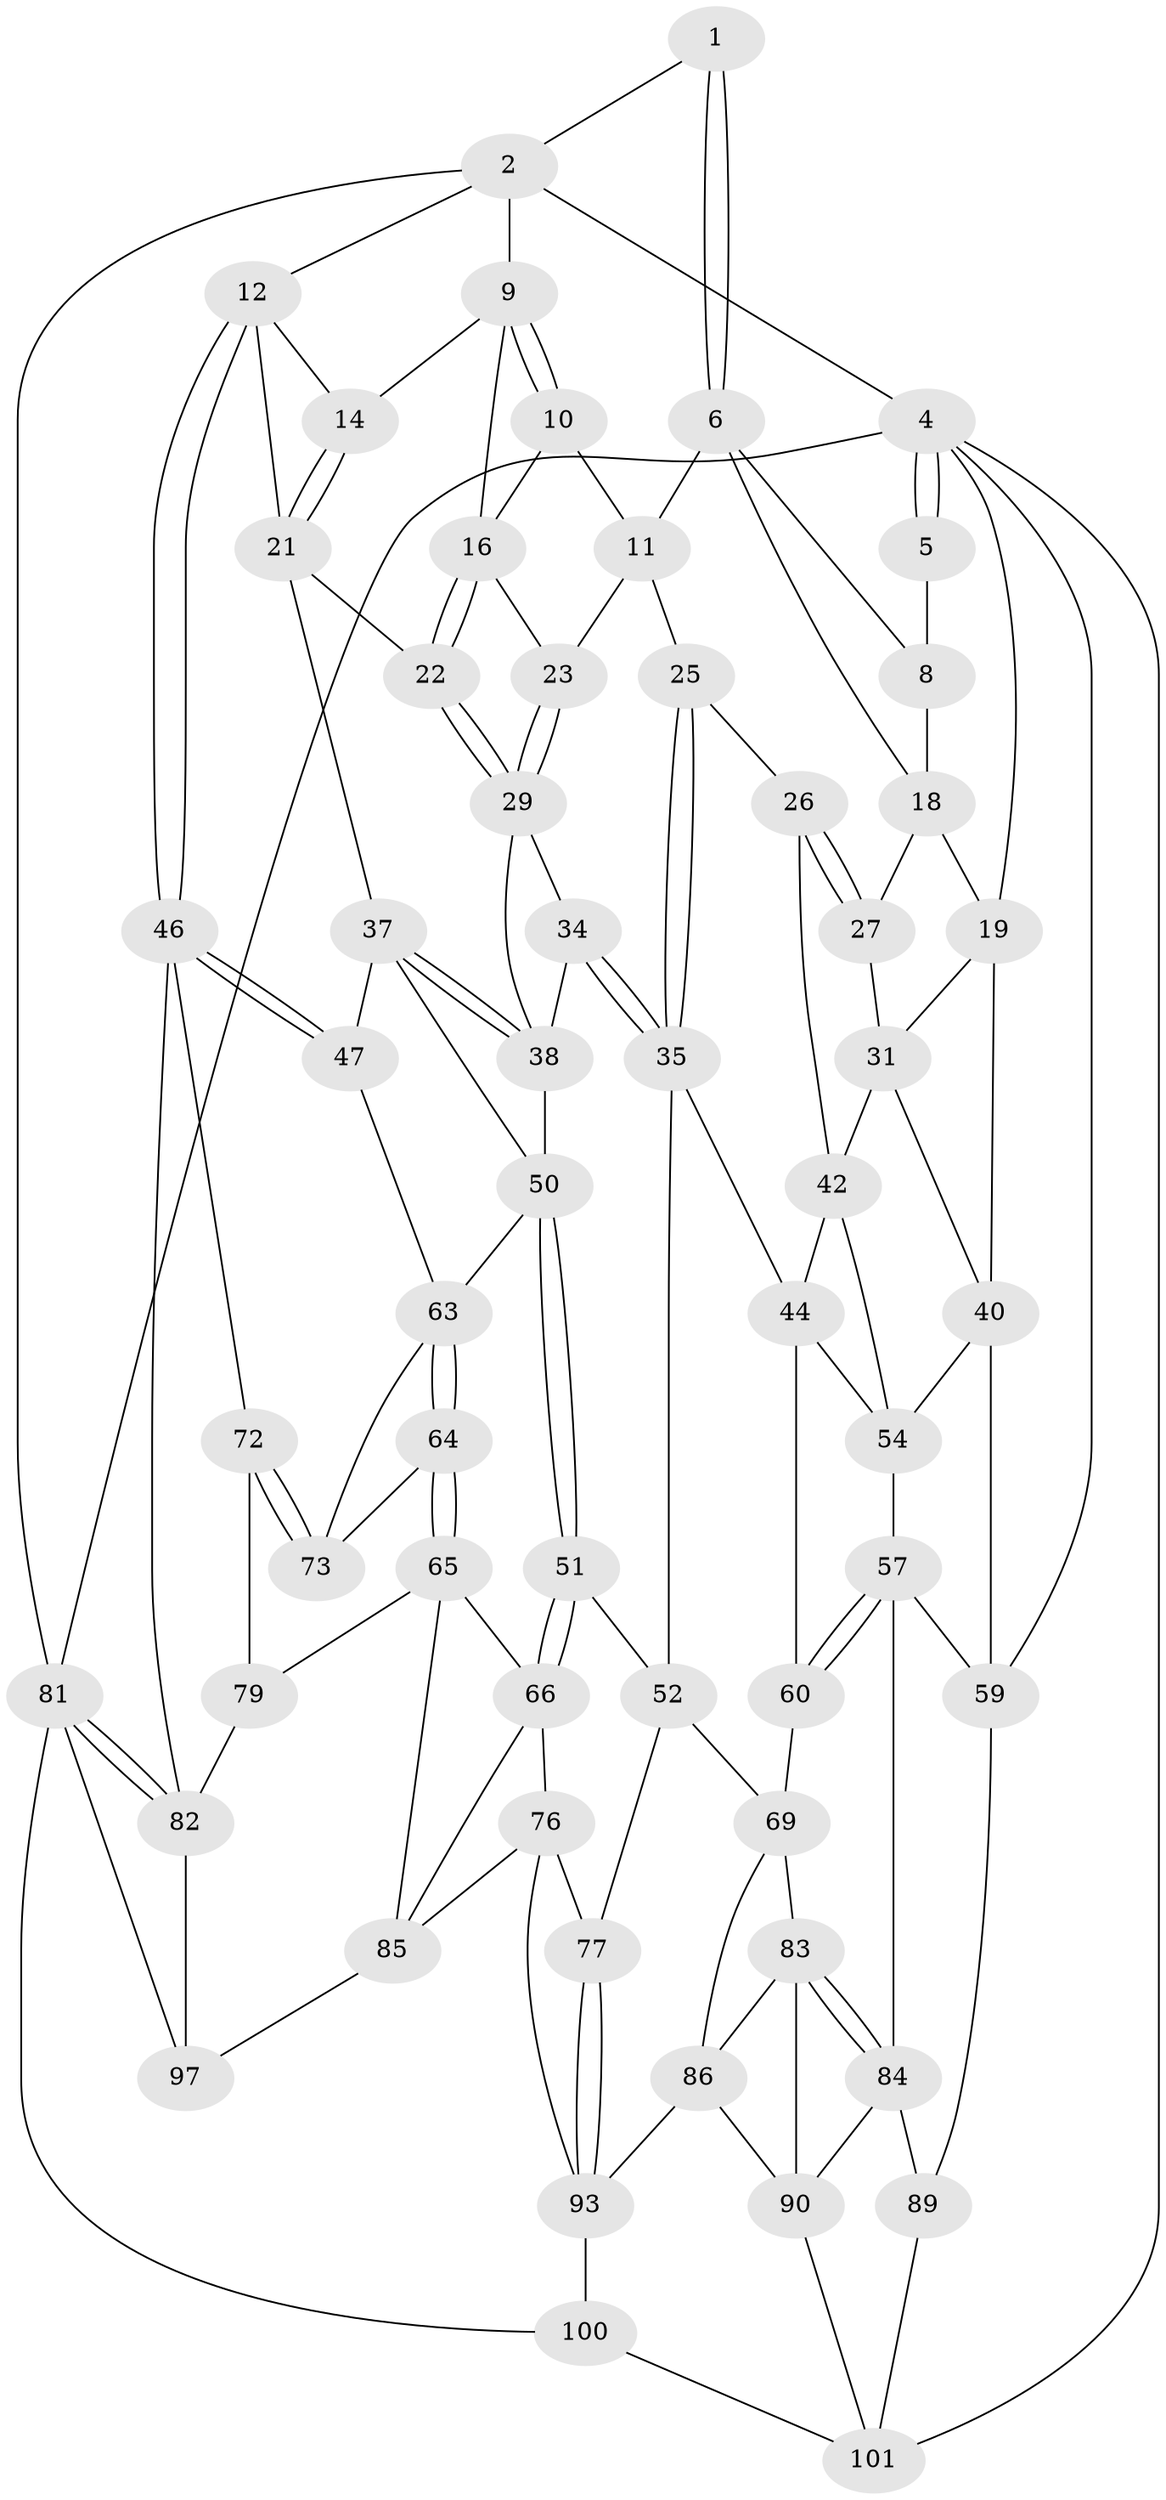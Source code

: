 // original degree distribution, {3: 0.0196078431372549, 4: 0.23529411764705882, 5: 0.5294117647058824, 6: 0.21568627450980393}
// Generated by graph-tools (version 1.1) at 2025/11/02/21/25 10:11:13]
// undirected, 60 vertices, 132 edges
graph export_dot {
graph [start="1"]
  node [color=gray90,style=filled];
  1 [pos="+0.4983512846400306+0"];
  2 [pos="+0.7696021973440855+0",super="+3"];
  4 [pos="+0+0",super="+62"];
  5 [pos="+0.3181411460624505+0"];
  6 [pos="+0.4949348288004548+0.09911502841893864",super="+7"];
  8 [pos="+0.3304066846974728+0.025287791994256806"];
  9 [pos="+0.7583783696442338+0",super="+15"];
  10 [pos="+0.5875421823944701+0.09197886282666792"];
  11 [pos="+0.49668011126076456+0.09955716328795455",super="+24"];
  12 [pos="+1+0.13096783951768418",super="+13"];
  14 [pos="+0.8130441957397226+0.03817594152236808"];
  16 [pos="+0.7199115564744205+0.12930025544439502",super="+17"];
  18 [pos="+0.2638890640343928+0.11584991525834039",super="+28"];
  19 [pos="+0.24965623738660542+0.12663471074920432",super="+20"];
  21 [pos="+0.8043964476692366+0.22111217045582632",super="+36"];
  22 [pos="+0.7865242671630513+0.21225906310666334"];
  23 [pos="+0.6263954354667086+0.23793168646931154"];
  25 [pos="+0.4993022050935381+0.27239915067405585"];
  26 [pos="+0.47463726028217823+0.2654321279186383",super="+32"];
  27 [pos="+0.43056430644153376+0.2018234227331812",super="+30"];
  29 [pos="+0.6367249714287458+0.25301489965618723",super="+33"];
  31 [pos="+0.2965264541638702+0.24038707449739988",super="+39"];
  34 [pos="+0.6081593692338892+0.35170991471695895"];
  35 [pos="+0.5545536946559799+0.362321987857931",super="+43"];
  37 [pos="+0.8114330800457805+0.35311723031835734",super="+48"];
  38 [pos="+0.7818519286276889+0.34660473183252266",super="+49"];
  40 [pos="+0.16250494682607028+0.3604071389162722",super="+41"];
  42 [pos="+0.3980134041554452+0.41523012504075096",super="+45"];
  44 [pos="+0.44503471108061043+0.4788360992850233",super="+56"];
  46 [pos="+1+0.4622949839525837",super="+71"];
  47 [pos="+1+0.4573874955623455"];
  50 [pos="+0.6755864974753791+0.48321713917956866",super="+53"];
  51 [pos="+0.5737170269619566+0.5584563273199027"];
  52 [pos="+0.5339667690596619+0.5532575981343353",super="+68"];
  54 [pos="+0.20735052355821498+0.48063721081871363",super="+55"];
  57 [pos="+0.1574133011055876+0.612664425278065",super="+58"];
  59 [pos="+0+0.49809532980862037",super="+61"];
  60 [pos="+0.32591797870798467+0.617411888042633"];
  63 [pos="+0.8005603742133972+0.5484611319405156",super="+67"];
  64 [pos="+0.7963025372614713+0.5783426242953636"];
  65 [pos="+0.7136030053638722+0.6720999115856271",super="+80"];
  66 [pos="+0.6437089015481472+0.6510421908018297",super="+75"];
  69 [pos="+0.4141691669794105+0.7479266405726165",super="+70"];
  72 [pos="+1+0.6916583171181082",super="+78"];
  73 [pos="+0.9282167940005761+0.6461374331974009",super="+74"];
  76 [pos="+0.5439992308453743+0.8001312039984609",super="+95"];
  77 [pos="+0.48389406463619644+0.7818167606822197"];
  79 [pos="+0.79427842964373+0.7922268674124316"];
  81 [pos="+1+1",super="+99"];
  82 [pos="+1+0.8668963507561065",super="+96"];
  83 [pos="+0.24886748493109792+0.7280026875220402",super="+87"];
  84 [pos="+0.1362150082758088+0.7107877748109979",super="+88"];
  85 [pos="+0.7204626701672658+0.8022764234393721",super="+94"];
  86 [pos="+0.3818108499195538+0.7727924257358068",super="+91"];
  89 [pos="+0+0.9824338584949553"];
  90 [pos="+0.21064201713870365+0.8464360006476427",super="+92"];
  93 [pos="+0.43013284980051214+0.9394592309092004",super="+98"];
  97 [pos="+0.8510554436254678+1"];
  100 [pos="+0.528062807371306+1"];
  101 [pos="+0.293785263933136+0.9564581009091415",super="+102"];
  1 -- 2;
  1 -- 6;
  1 -- 6;
  2 -- 9;
  2 -- 81;
  2 -- 4;
  2 -- 12;
  4 -- 5;
  4 -- 5;
  4 -- 81;
  4 -- 101;
  4 -- 59;
  4 -- 19;
  5 -- 8;
  6 -- 11;
  6 -- 8;
  6 -- 18;
  8 -- 18;
  9 -- 10;
  9 -- 10;
  9 -- 16;
  9 -- 14;
  10 -- 11;
  10 -- 16;
  11 -- 25;
  11 -- 23;
  12 -- 46;
  12 -- 46;
  12 -- 14;
  12 -- 21;
  14 -- 21;
  14 -- 21;
  16 -- 22;
  16 -- 22;
  16 -- 23;
  18 -- 19;
  18 -- 27;
  19 -- 31;
  19 -- 40;
  21 -- 22;
  21 -- 37;
  22 -- 29;
  22 -- 29;
  23 -- 29;
  23 -- 29;
  25 -- 26;
  25 -- 35;
  25 -- 35;
  26 -- 27 [weight=2];
  26 -- 27;
  26 -- 42;
  27 -- 31;
  29 -- 34;
  29 -- 38;
  31 -- 40;
  31 -- 42;
  34 -- 35;
  34 -- 35;
  34 -- 38;
  35 -- 44;
  35 -- 52;
  37 -- 38;
  37 -- 38;
  37 -- 50;
  37 -- 47;
  38 -- 50;
  40 -- 59;
  40 -- 54;
  42 -- 44;
  42 -- 54;
  44 -- 54;
  44 -- 60;
  46 -- 47;
  46 -- 47;
  46 -- 72;
  46 -- 82;
  47 -- 63;
  50 -- 51;
  50 -- 51;
  50 -- 63;
  51 -- 52;
  51 -- 66;
  51 -- 66;
  52 -- 69;
  52 -- 77;
  54 -- 57;
  57 -- 60;
  57 -- 60;
  57 -- 59;
  57 -- 84;
  59 -- 89;
  60 -- 69;
  63 -- 64;
  63 -- 64;
  63 -- 73;
  64 -- 65;
  64 -- 65;
  64 -- 73;
  65 -- 66;
  65 -- 85;
  65 -- 79;
  66 -- 76;
  66 -- 85;
  69 -- 86;
  69 -- 83;
  72 -- 73 [weight=2];
  72 -- 73;
  72 -- 79;
  76 -- 77;
  76 -- 85;
  76 -- 93;
  77 -- 93;
  77 -- 93;
  79 -- 82;
  81 -- 82;
  81 -- 82;
  81 -- 100;
  81 -- 97;
  82 -- 97;
  83 -- 84;
  83 -- 84;
  83 -- 90;
  83 -- 86;
  84 -- 89;
  84 -- 90;
  85 -- 97;
  86 -- 90;
  86 -- 93;
  89 -- 101;
  90 -- 101;
  93 -- 100;
  100 -- 101;
}

